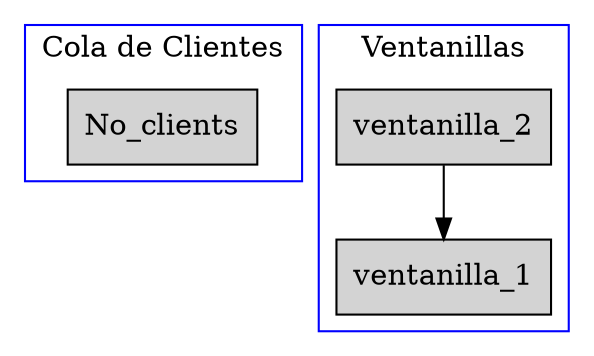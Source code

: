  digraph G{
 subgraph cluster_0{
 node [style=filled, shape=box];
 No_clients;
 label="Cola de Clientes";
 color=blue;
 }
 subgraph cluster_1{
 node [style=filled, shape=box];
 ventanilla_2     -> ventanilla_1    ;
 label="Ventanillas";
 color=blue;
 }
 }
